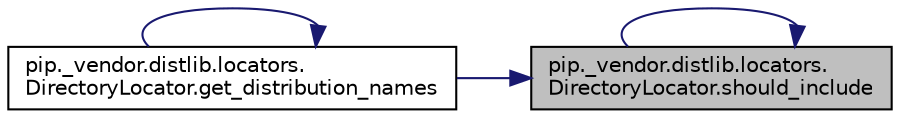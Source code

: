 digraph "pip._vendor.distlib.locators.DirectoryLocator.should_include"
{
 // LATEX_PDF_SIZE
  edge [fontname="Helvetica",fontsize="10",labelfontname="Helvetica",labelfontsize="10"];
  node [fontname="Helvetica",fontsize="10",shape=record];
  rankdir="RL";
  Node1 [label="pip._vendor.distlib.locators.\lDirectoryLocator.should_include",height=0.2,width=0.4,color="black", fillcolor="grey75", style="filled", fontcolor="black",tooltip=" "];
  Node1 -> Node2 [dir="back",color="midnightblue",fontsize="10",style="solid",fontname="Helvetica"];
  Node2 [label="pip._vendor.distlib.locators.\lDirectoryLocator.get_distribution_names",height=0.2,width=0.4,color="black", fillcolor="white", style="filled",URL="$d8/df9/classpip_1_1__vendor_1_1distlib_1_1locators_1_1_directory_locator.html#a9ec177430802b7a92b2f458cb66c4d12",tooltip=" "];
  Node2 -> Node2 [dir="back",color="midnightblue",fontsize="10",style="solid",fontname="Helvetica"];
  Node1 -> Node1 [dir="back",color="midnightblue",fontsize="10",style="solid",fontname="Helvetica"];
}
